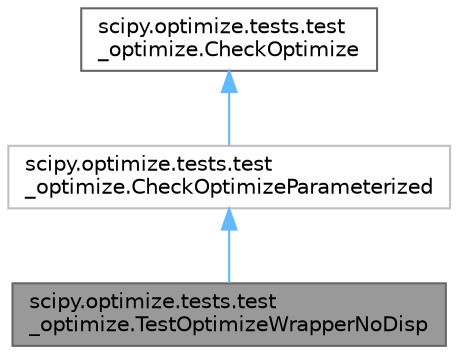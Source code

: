 digraph "scipy.optimize.tests.test_optimize.TestOptimizeWrapperNoDisp"
{
 // LATEX_PDF_SIZE
  bgcolor="transparent";
  edge [fontname=Helvetica,fontsize=10,labelfontname=Helvetica,labelfontsize=10];
  node [fontname=Helvetica,fontsize=10,shape=box,height=0.2,width=0.4];
  Node1 [id="Node000001",label="scipy.optimize.tests.test\l_optimize.TestOptimizeWrapperNoDisp",height=0.2,width=0.4,color="gray40", fillcolor="grey60", style="filled", fontcolor="black",tooltip=" "];
  Node2 -> Node1 [id="edge1_Node000001_Node000002",dir="back",color="steelblue1",style="solid",tooltip=" "];
  Node2 [id="Node000002",label="scipy.optimize.tests.test\l_optimize.CheckOptimizeParameterized",height=0.2,width=0.4,color="grey75", fillcolor="white", style="filled",URL="$db/d4d/classscipy_1_1optimize_1_1tests_1_1test__optimize_1_1CheckOptimizeParameterized.html",tooltip=" "];
  Node3 -> Node2 [id="edge2_Node000002_Node000003",dir="back",color="steelblue1",style="solid",tooltip=" "];
  Node3 [id="Node000003",label="scipy.optimize.tests.test\l_optimize.CheckOptimize",height=0.2,width=0.4,color="gray40", fillcolor="white", style="filled",URL="$d5/dbd/classscipy_1_1optimize_1_1tests_1_1test__optimize_1_1CheckOptimize.html",tooltip=" "];
}
